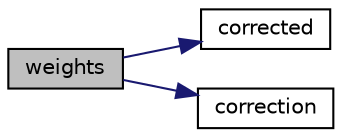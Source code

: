 digraph "weights"
{
  bgcolor="transparent";
  edge [fontname="Helvetica",fontsize="10",labelfontname="Helvetica",labelfontsize="10"];
  node [fontname="Helvetica",fontsize="10",shape=record];
  rankdir="LR";
  Node1 [label="weights",height=0.2,width=0.4,color="black", fillcolor="grey75", style="filled" fontcolor="black"];
  Node1 -> Node2 [color="midnightblue",fontsize="10",style="solid",fontname="Helvetica"];
  Node2 [label="corrected",height=0.2,width=0.4,color="black",URL="$classFoam_1_1DEShybrid.html#a38c3af2f484a71e2cedacc747beafdfc",tooltip="Return true if this scheme uses an explicit correction. "];
  Node1 -> Node3 [color="midnightblue",fontsize="10",style="solid",fontname="Helvetica"];
  Node3 [label="correction",height=0.2,width=0.4,color="black",URL="$classFoam_1_1DEShybrid.html#a575a424a2a3d61de0e8d6ad368b61be1",tooltip="Return the explicit correction to the face-interpolate. "];
}
